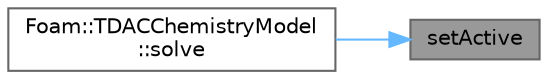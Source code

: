 digraph "setActive"
{
 // LATEX_PDF_SIZE
  bgcolor="transparent";
  edge [fontname=Helvetica,fontsize=10,labelfontname=Helvetica,labelfontsize=10];
  node [fontname=Helvetica,fontsize=10,shape=box,height=0.2,width=0.4];
  rankdir="RL";
  Node1 [id="Node000001",label="setActive",height=0.2,width=0.4,color="gray40", fillcolor="grey60", style="filled", fontcolor="black",tooltip=" "];
  Node1 -> Node2 [id="edge1_Node000001_Node000002",dir="back",color="steelblue1",style="solid",tooltip=" "];
  Node2 [id="Node000002",label="Foam::TDACChemistryModel\l::solve",height=0.2,width=0.4,color="grey40", fillcolor="white", style="filled",URL="$classFoam_1_1TDACChemistryModel.html#a5a238790ca04b91ae25f6e3f06d3b640",tooltip=" "];
}

